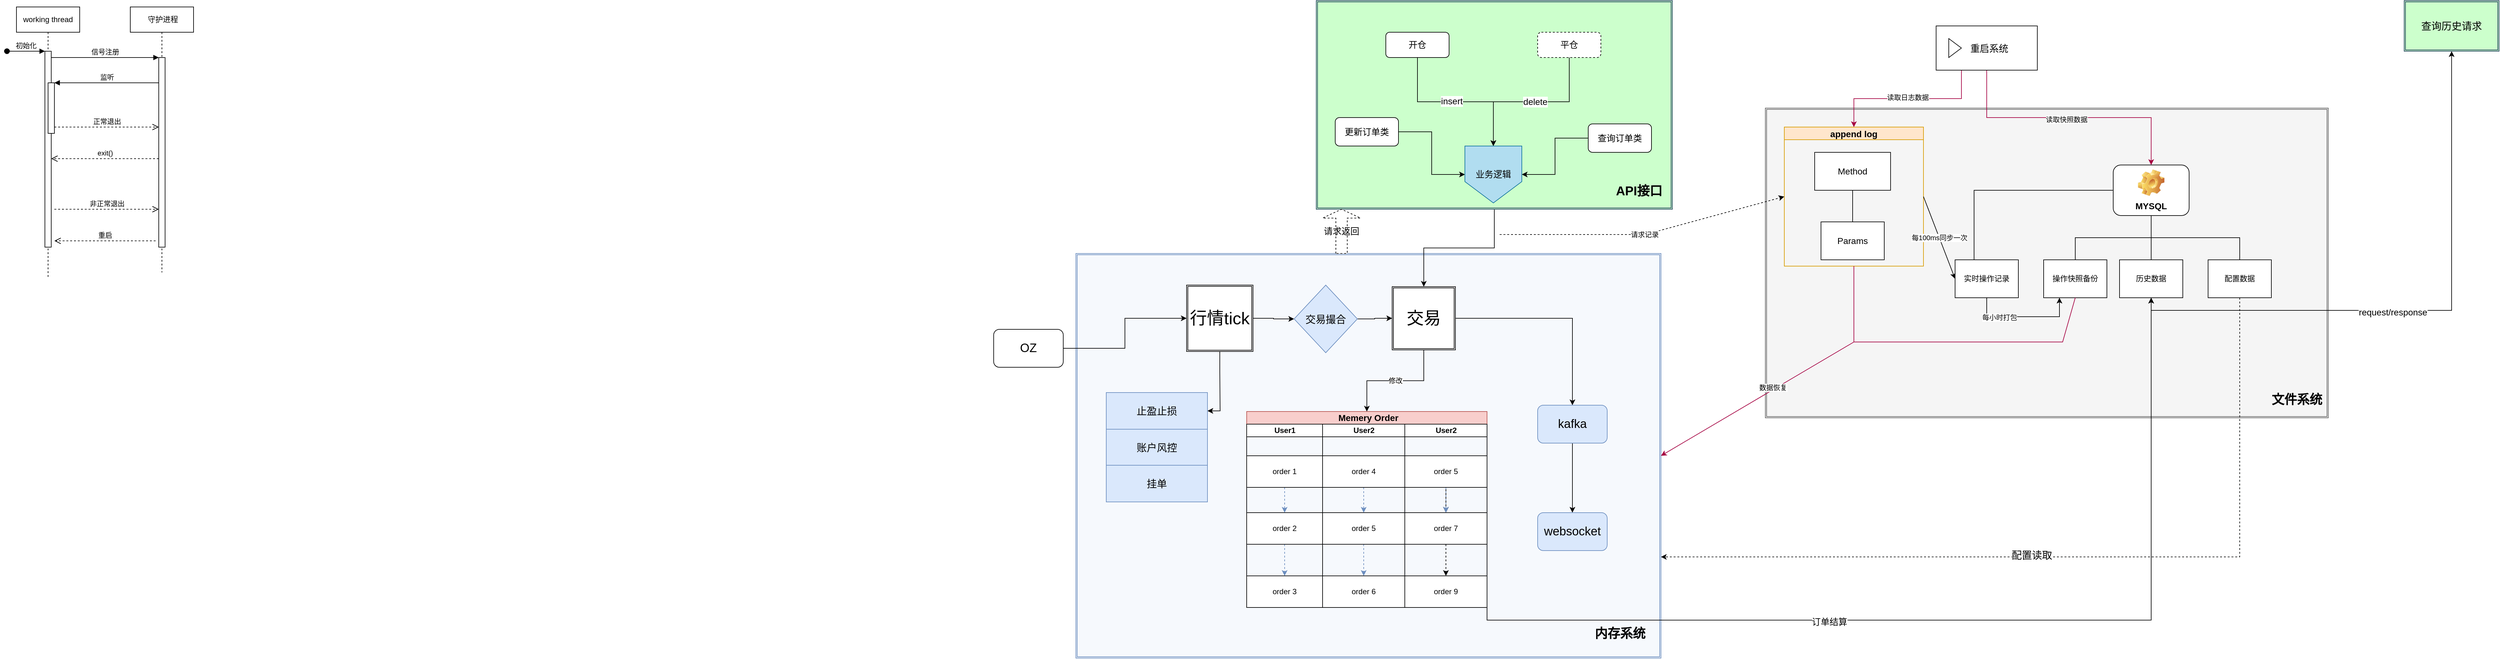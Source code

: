 <mxfile version="21.5.2" type="github">
  <diagram name="Page-1" id="2YBvvXClWsGukQMizWep">
    <mxGraphModel dx="3980" dy="1469" grid="1" gridSize="10" guides="1" tooltips="1" connect="1" arrows="1" fold="1" page="1" pageScale="1" pageWidth="850" pageHeight="1100" math="0" shadow="0">
      <root>
        <mxCell id="0" />
        <mxCell id="1" parent="0" />
        <mxCell id="4RSHPxg-54Gd9_lzuNZA-141" value="" style="shape=ext;double=1;rounded=0;whiteSpace=wrap;html=1;fillColor=#f6f9fd;strokeColor=#6c8ebf;" vertex="1" parent="1">
          <mxGeometry x="30" y="420" width="925" height="640" as="geometry" />
        </mxCell>
        <mxCell id="4RSHPxg-54Gd9_lzuNZA-189" style="edgeStyle=orthogonalEdgeStyle;rounded=0;orthogonalLoop=1;jettySize=auto;html=1;exitX=0.5;exitY=1;exitDx=0;exitDy=0;entryX=0.5;entryY=0;entryDx=0;entryDy=0;" edge="1" parent="1" source="4RSHPxg-54Gd9_lzuNZA-182" target="4RSHPxg-54Gd9_lzuNZA-187">
          <mxGeometry relative="1" as="geometry" />
        </mxCell>
        <mxCell id="4RSHPxg-54Gd9_lzuNZA-182" value="" style="shape=ext;double=1;rounded=0;whiteSpace=wrap;html=1;fillColor=#CCFFCC;strokeColor=#23445d;" vertex="1" parent="1">
          <mxGeometry x="410" y="20" width="563" height="330" as="geometry" />
        </mxCell>
        <mxCell id="4RSHPxg-54Gd9_lzuNZA-138" value="" style="shape=ext;double=1;rounded=0;whiteSpace=wrap;html=1;fillColor=#f5f5f5;fontColor=#333333;strokeColor=#666666;" vertex="1" parent="1">
          <mxGeometry x="1120" y="190" width="890" height="490" as="geometry" />
        </mxCell>
        <mxCell id="4RSHPxg-54Gd9_lzuNZA-34" value="&lt;font style=&quot;font-size: 14px;&quot;&gt;&amp;nbsp;Memery Order&lt;/font&gt;" style="swimlane;childLayout=stackLayout;resizeParent=1;resizeParentMax=0;startSize=20;html=1;fillColor=#f8cecc;strokeColor=#b85450;" vertex="1" parent="1">
          <mxGeometry x="300.0" y="670" width="380" height="310" as="geometry" />
        </mxCell>
        <mxCell id="4RSHPxg-54Gd9_lzuNZA-35" value="User1" style="swimlane;startSize=20;html=1;" vertex="1" parent="4RSHPxg-54Gd9_lzuNZA-34">
          <mxGeometry y="20" width="120" height="290" as="geometry" />
        </mxCell>
        <mxCell id="4RSHPxg-54Gd9_lzuNZA-59" value="" style="edgeStyle=orthogonalEdgeStyle;rounded=0;orthogonalLoop=1;jettySize=auto;html=1;dashed=1;fillColor=#dae8fc;strokeColor=#6c8ebf;" edge="1" parent="4RSHPxg-54Gd9_lzuNZA-35" source="4RSHPxg-54Gd9_lzuNZA-14" target="4RSHPxg-54Gd9_lzuNZA-38">
          <mxGeometry relative="1" as="geometry" />
        </mxCell>
        <mxCell id="4RSHPxg-54Gd9_lzuNZA-14" value="order 1" style="rounded=0;whiteSpace=wrap;html=1;" vertex="1" parent="4RSHPxg-54Gd9_lzuNZA-35">
          <mxGeometry y="50" width="120" height="50" as="geometry" />
        </mxCell>
        <mxCell id="4RSHPxg-54Gd9_lzuNZA-61" value="" style="edgeStyle=orthogonalEdgeStyle;rounded=0;orthogonalLoop=1;jettySize=auto;html=1;fillColor=#dae8fc;strokeColor=#6c8ebf;dashed=1;" edge="1" parent="4RSHPxg-54Gd9_lzuNZA-35" source="4RSHPxg-54Gd9_lzuNZA-38" target="4RSHPxg-54Gd9_lzuNZA-42">
          <mxGeometry relative="1" as="geometry" />
        </mxCell>
        <mxCell id="4RSHPxg-54Gd9_lzuNZA-38" value="order 2" style="rounded=0;whiteSpace=wrap;html=1;" vertex="1" parent="4RSHPxg-54Gd9_lzuNZA-35">
          <mxGeometry y="140" width="120" height="50" as="geometry" />
        </mxCell>
        <mxCell id="4RSHPxg-54Gd9_lzuNZA-42" value="order 3" style="rounded=0;whiteSpace=wrap;html=1;" vertex="1" parent="4RSHPxg-54Gd9_lzuNZA-35">
          <mxGeometry y="240" width="120" height="50" as="geometry" />
        </mxCell>
        <mxCell id="4RSHPxg-54Gd9_lzuNZA-36" value="User2" style="swimlane;startSize=20;html=1;" vertex="1" parent="4RSHPxg-54Gd9_lzuNZA-34">
          <mxGeometry x="120" y="20" width="130" height="290" as="geometry" />
        </mxCell>
        <mxCell id="4RSHPxg-54Gd9_lzuNZA-63" value="" style="edgeStyle=orthogonalEdgeStyle;rounded=0;orthogonalLoop=1;jettySize=auto;html=1;fillColor=#dae8fc;strokeColor=#6c8ebf;dashed=1;" edge="1" parent="4RSHPxg-54Gd9_lzuNZA-36" source="4RSHPxg-54Gd9_lzuNZA-43" target="4RSHPxg-54Gd9_lzuNZA-45">
          <mxGeometry relative="1" as="geometry" />
        </mxCell>
        <mxCell id="4RSHPxg-54Gd9_lzuNZA-43" value="order 4" style="rounded=0;whiteSpace=wrap;html=1;" vertex="1" parent="4RSHPxg-54Gd9_lzuNZA-36">
          <mxGeometry y="50" width="130" height="50" as="geometry" />
        </mxCell>
        <mxCell id="4RSHPxg-54Gd9_lzuNZA-64" value="" style="edgeStyle=orthogonalEdgeStyle;rounded=0;orthogonalLoop=1;jettySize=auto;html=1;fillColor=#dae8fc;strokeColor=#6c8ebf;dashed=1;" edge="1" parent="4RSHPxg-54Gd9_lzuNZA-36" source="4RSHPxg-54Gd9_lzuNZA-45" target="4RSHPxg-54Gd9_lzuNZA-55">
          <mxGeometry relative="1" as="geometry" />
        </mxCell>
        <mxCell id="4RSHPxg-54Gd9_lzuNZA-45" value="order 5" style="rounded=0;whiteSpace=wrap;html=1;" vertex="1" parent="4RSHPxg-54Gd9_lzuNZA-36">
          <mxGeometry y="140" width="130" height="50" as="geometry" />
        </mxCell>
        <mxCell id="4RSHPxg-54Gd9_lzuNZA-55" value="order 6" style="rounded=0;whiteSpace=wrap;html=1;" vertex="1" parent="4RSHPxg-54Gd9_lzuNZA-36">
          <mxGeometry y="240" width="130" height="50" as="geometry" />
        </mxCell>
        <mxCell id="4RSHPxg-54Gd9_lzuNZA-37" value="User2" style="swimlane;startSize=20;html=1;" vertex="1" parent="4RSHPxg-54Gd9_lzuNZA-34">
          <mxGeometry x="250" y="20" width="130" height="290" as="geometry" />
        </mxCell>
        <mxCell id="4RSHPxg-54Gd9_lzuNZA-66" value="" style="edgeStyle=orthogonalEdgeStyle;rounded=0;orthogonalLoop=1;jettySize=auto;html=1;" edge="1" parent="4RSHPxg-54Gd9_lzuNZA-37" source="4RSHPxg-54Gd9_lzuNZA-56" target="4RSHPxg-54Gd9_lzuNZA-57">
          <mxGeometry relative="1" as="geometry" />
        </mxCell>
        <mxCell id="4RSHPxg-54Gd9_lzuNZA-68" value="" style="edgeStyle=orthogonalEdgeStyle;rounded=0;orthogonalLoop=1;jettySize=auto;html=1;fillColor=#dae8fc;strokeColor=#6c8ebf;dashed=1;" edge="1" parent="4RSHPxg-54Gd9_lzuNZA-37" source="4RSHPxg-54Gd9_lzuNZA-56" target="4RSHPxg-54Gd9_lzuNZA-57">
          <mxGeometry relative="1" as="geometry" />
        </mxCell>
        <mxCell id="4RSHPxg-54Gd9_lzuNZA-56" value="order 5" style="rounded=0;whiteSpace=wrap;html=1;" vertex="1" parent="4RSHPxg-54Gd9_lzuNZA-37">
          <mxGeometry y="50" width="130" height="50" as="geometry" />
        </mxCell>
        <mxCell id="4RSHPxg-54Gd9_lzuNZA-67" value="" style="edgeStyle=orthogonalEdgeStyle;rounded=0;orthogonalLoop=1;jettySize=auto;html=1;dashed=1;" edge="1" parent="4RSHPxg-54Gd9_lzuNZA-37" source="4RSHPxg-54Gd9_lzuNZA-57" target="4RSHPxg-54Gd9_lzuNZA-58">
          <mxGeometry relative="1" as="geometry" />
        </mxCell>
        <mxCell id="4RSHPxg-54Gd9_lzuNZA-57" value="order 7" style="rounded=0;whiteSpace=wrap;html=1;" vertex="1" parent="4RSHPxg-54Gd9_lzuNZA-37">
          <mxGeometry y="140" width="130" height="50" as="geometry" />
        </mxCell>
        <mxCell id="4RSHPxg-54Gd9_lzuNZA-58" value="order 9" style="rounded=0;whiteSpace=wrap;html=1;" vertex="1" parent="4RSHPxg-54Gd9_lzuNZA-37">
          <mxGeometry y="240" width="130" height="50" as="geometry" />
        </mxCell>
        <mxCell id="4RSHPxg-54Gd9_lzuNZA-164" style="edgeStyle=orthogonalEdgeStyle;rounded=0;orthogonalLoop=1;jettySize=auto;html=1;exitX=0.5;exitY=1;exitDx=0;exitDy=0;" edge="1" parent="1" source="4RSHPxg-54Gd9_lzuNZA-74" target="4RSHPxg-54Gd9_lzuNZA-157">
          <mxGeometry relative="1" as="geometry" />
        </mxCell>
        <mxCell id="4RSHPxg-54Gd9_lzuNZA-168" value="&lt;font style=&quot;font-size: 14px;&quot;&gt;insert&lt;/font&gt;" style="edgeLabel;html=1;align=center;verticalAlign=middle;resizable=0;points=[];" vertex="1" connectable="0" parent="4RSHPxg-54Gd9_lzuNZA-164">
          <mxGeometry x="-0.044" y="1" relative="1" as="geometry">
            <mxPoint x="-1" as="offset" />
          </mxGeometry>
        </mxCell>
        <mxCell id="4RSHPxg-54Gd9_lzuNZA-74" value="&lt;font style=&quot;font-size: 14px;&quot;&gt;开仓&lt;/font&gt;" style="rounded=1;whiteSpace=wrap;html=1;" vertex="1" parent="1">
          <mxGeometry x="520" y="70" width="100" height="40" as="geometry" />
        </mxCell>
        <mxCell id="4RSHPxg-54Gd9_lzuNZA-165" style="edgeStyle=orthogonalEdgeStyle;rounded=0;orthogonalLoop=1;jettySize=auto;html=1;exitX=0.5;exitY=1;exitDx=0;exitDy=0;entryX=0.5;entryY=0;entryDx=0;entryDy=0;" edge="1" parent="1" source="4RSHPxg-54Gd9_lzuNZA-75" target="4RSHPxg-54Gd9_lzuNZA-157">
          <mxGeometry relative="1" as="geometry">
            <mxPoint x="690" y="240" as="targetPoint" />
          </mxGeometry>
        </mxCell>
        <mxCell id="4RSHPxg-54Gd9_lzuNZA-169" value="&lt;font style=&quot;font-size: 14px;&quot;&gt;delete&lt;/font&gt;" style="edgeLabel;html=1;align=center;verticalAlign=middle;resizable=0;points=[];" vertex="1" connectable="0" parent="4RSHPxg-54Gd9_lzuNZA-165">
          <mxGeometry x="-0.054" relative="1" as="geometry">
            <mxPoint x="-1" as="offset" />
          </mxGeometry>
        </mxCell>
        <mxCell id="4RSHPxg-54Gd9_lzuNZA-75" value="&lt;font style=&quot;font-size: 14px;&quot;&gt;平仓&lt;/font&gt;" style="rounded=1;whiteSpace=wrap;html=1;dashed=1;" vertex="1" parent="1">
          <mxGeometry x="760" y="70" width="100" height="40" as="geometry" />
        </mxCell>
        <mxCell id="4RSHPxg-54Gd9_lzuNZA-146" style="edgeStyle=elbowEdgeStyle;rounded=0;orthogonalLoop=1;jettySize=auto;html=1;startArrow=none;endArrow=none;exitX=0.5;exitY=1;exitDx=0;exitDy=0;" edge="1" parent="1" source="4RSHPxg-54Gd9_lzuNZA-97" target="4RSHPxg-54Gd9_lzuNZA-138">
          <mxGeometry relative="1" as="geometry" />
        </mxCell>
        <mxCell id="4RSHPxg-54Gd9_lzuNZA-97" value="append log" style="swimlane;startSize=20;horizontal=1;containerType=tree;newEdgeStyle={&quot;edgeStyle&quot;:&quot;elbowEdgeStyle&quot;,&quot;startArrow&quot;:&quot;none&quot;,&quot;endArrow&quot;:&quot;none&quot;};fillColor=#ffe6cc;strokeColor=#d79b00;swimlaneFillColor=none;shadow=0;fontSize=14;" vertex="1" parent="1">
          <mxGeometry x="1150" y="220" width="220" height="220" as="geometry">
            <mxRectangle x="1000" y="200" width="120" height="30" as="alternateBounds" />
          </mxGeometry>
        </mxCell>
        <mxCell id="4RSHPxg-54Gd9_lzuNZA-98" value="" style="edgeStyle=elbowEdgeStyle;elbow=vertical;sourcePerimeterSpacing=0;targetPerimeterSpacing=0;startArrow=none;endArrow=none;rounded=0;curved=0;" edge="1" parent="4RSHPxg-54Gd9_lzuNZA-97" source="4RSHPxg-54Gd9_lzuNZA-100" target="4RSHPxg-54Gd9_lzuNZA-101">
          <mxGeometry relative="1" as="geometry" />
        </mxCell>
        <UserObject label="&lt;font style=&quot;font-size: 14px;&quot;&gt;Method&lt;/font&gt;" treeRoot="1" id="4RSHPxg-54Gd9_lzuNZA-100">
          <mxCell style="whiteSpace=wrap;html=1;align=center;treeFolding=1;treeMoving=1;newEdgeStyle={&quot;edgeStyle&quot;:&quot;elbowEdgeStyle&quot;,&quot;startArrow&quot;:&quot;none&quot;,&quot;endArrow&quot;:&quot;none&quot;};" vertex="1" parent="4RSHPxg-54Gd9_lzuNZA-97">
            <mxGeometry x="48" y="40" width="120" height="60" as="geometry" />
          </mxCell>
        </UserObject>
        <mxCell id="4RSHPxg-54Gd9_lzuNZA-101" value="&lt;font style=&quot;font-size: 14px;&quot;&gt;Params&lt;/font&gt;" style="whiteSpace=wrap;html=1;align=center;verticalAlign=middle;treeFolding=1;treeMoving=1;newEdgeStyle={&quot;edgeStyle&quot;:&quot;elbowEdgeStyle&quot;,&quot;startArrow&quot;:&quot;none&quot;,&quot;endArrow&quot;:&quot;none&quot;};" vertex="1" parent="4RSHPxg-54Gd9_lzuNZA-97">
          <mxGeometry x="58" y="150" width="100" height="60" as="geometry" />
        </mxCell>
        <mxCell id="4RSHPxg-54Gd9_lzuNZA-103" value="" style="endArrow=classic;html=1;rounded=0;entryX=0;entryY=0.5;entryDx=0;entryDy=0;dashed=1;" edge="1" parent="1" target="4RSHPxg-54Gd9_lzuNZA-97">
          <mxGeometry relative="1" as="geometry">
            <mxPoint x="700" y="390" as="sourcePoint" />
            <mxPoint x="660" y="580" as="targetPoint" />
            <Array as="points">
              <mxPoint x="930" y="390" />
            </Array>
          </mxGeometry>
        </mxCell>
        <mxCell id="4RSHPxg-54Gd9_lzuNZA-104" value="请求记录" style="edgeLabel;resizable=0;html=1;align=center;verticalAlign=middle;" connectable="0" vertex="1" parent="4RSHPxg-54Gd9_lzuNZA-103">
          <mxGeometry relative="1" as="geometry" />
        </mxCell>
        <mxCell id="4RSHPxg-54Gd9_lzuNZA-139" style="edgeStyle=orthogonalEdgeStyle;rounded=0;orthogonalLoop=1;jettySize=auto;html=1;exitX=0.5;exitY=1;exitDx=0;exitDy=0;entryX=0.5;entryY=0;entryDx=0;entryDy=0;fillColor=#d80073;strokeColor=#A50040;" edge="1" parent="1" source="4RSHPxg-54Gd9_lzuNZA-114" target="4RSHPxg-54Gd9_lzuNZA-131">
          <mxGeometry relative="1" as="geometry" />
        </mxCell>
        <mxCell id="4RSHPxg-54Gd9_lzuNZA-140" value="读取快照数据" style="edgeLabel;html=1;align=center;verticalAlign=middle;resizable=0;points=[];" vertex="1" connectable="0" parent="4RSHPxg-54Gd9_lzuNZA-139">
          <mxGeometry x="-0.017" y="-3" relative="1" as="geometry">
            <mxPoint x="-1" as="offset" />
          </mxGeometry>
        </mxCell>
        <mxCell id="4RSHPxg-54Gd9_lzuNZA-144" style="edgeStyle=orthogonalEdgeStyle;rounded=0;orthogonalLoop=1;jettySize=auto;html=1;exitX=0.25;exitY=1;exitDx=0;exitDy=0;entryX=0.5;entryY=0;entryDx=0;entryDy=0;fillColor=#d80073;strokeColor=#A50040;" edge="1" parent="1" source="4RSHPxg-54Gd9_lzuNZA-114" target="4RSHPxg-54Gd9_lzuNZA-97">
          <mxGeometry relative="1" as="geometry" />
        </mxCell>
        <mxCell id="4RSHPxg-54Gd9_lzuNZA-145" value="读取日志数据" style="edgeLabel;html=1;align=center;verticalAlign=middle;resizable=0;points=[];" vertex="1" connectable="0" parent="4RSHPxg-54Gd9_lzuNZA-144">
          <mxGeometry x="-0.006" y="-2" relative="1" as="geometry">
            <mxPoint x="-1" as="offset" />
          </mxGeometry>
        </mxCell>
        <mxCell id="4RSHPxg-54Gd9_lzuNZA-114" value="&lt;font style=&quot;font-size: 15px;&quot;&gt;&amp;nbsp; 重启系统&lt;/font&gt;" style="html=1;whiteSpace=wrap;container=1;recursiveResize=0;collapsible=0;" vertex="1" parent="1">
          <mxGeometry x="1390" y="60" width="160" height="70" as="geometry" />
        </mxCell>
        <mxCell id="4RSHPxg-54Gd9_lzuNZA-115" value="" style="triangle;html=1;whiteSpace=wrap;" vertex="1" parent="4RSHPxg-54Gd9_lzuNZA-114">
          <mxGeometry x="20" y="20" width="20" height="30" as="geometry" />
        </mxCell>
        <mxCell id="4RSHPxg-54Gd9_lzuNZA-119" value="working thread" style="shape=umlLifeline;perimeter=lifelinePerimeter;whiteSpace=wrap;html=1;container=0;dropTarget=0;collapsible=0;recursiveResize=0;outlineConnect=0;portConstraint=eastwest;newEdgeStyle={&quot;edgeStyle&quot;:&quot;elbowEdgeStyle&quot;,&quot;elbow&quot;:&quot;vertical&quot;,&quot;curved&quot;:0,&quot;rounded&quot;:0};" vertex="1" parent="1">
          <mxGeometry x="-1645" y="30" width="100" height="430" as="geometry" />
        </mxCell>
        <mxCell id="4RSHPxg-54Gd9_lzuNZA-120" value="" style="html=1;points=[];perimeter=orthogonalPerimeter;outlineConnect=0;targetShapes=umlLifeline;portConstraint=eastwest;newEdgeStyle={&quot;edgeStyle&quot;:&quot;elbowEdgeStyle&quot;,&quot;elbow&quot;:&quot;vertical&quot;,&quot;curved&quot;:0,&quot;rounded&quot;:0};" vertex="1" parent="4RSHPxg-54Gd9_lzuNZA-119">
          <mxGeometry x="45" y="70" width="10" height="310" as="geometry" />
        </mxCell>
        <mxCell id="4RSHPxg-54Gd9_lzuNZA-121" value="初始化" style="html=1;verticalAlign=bottom;startArrow=oval;endArrow=block;startSize=8;edgeStyle=elbowEdgeStyle;elbow=vertical;curved=0;rounded=0;" edge="1" parent="4RSHPxg-54Gd9_lzuNZA-119" target="4RSHPxg-54Gd9_lzuNZA-120">
          <mxGeometry relative="1" as="geometry">
            <mxPoint x="-15" y="70" as="sourcePoint" />
          </mxGeometry>
        </mxCell>
        <mxCell id="4RSHPxg-54Gd9_lzuNZA-122" value="" style="html=1;points=[];perimeter=orthogonalPerimeter;outlineConnect=0;targetShapes=umlLifeline;portConstraint=eastwest;newEdgeStyle={&quot;edgeStyle&quot;:&quot;elbowEdgeStyle&quot;,&quot;elbow&quot;:&quot;vertical&quot;,&quot;curved&quot;:0,&quot;rounded&quot;:0};" vertex="1" parent="4RSHPxg-54Gd9_lzuNZA-119">
          <mxGeometry x="50" y="120" width="10" height="80" as="geometry" />
        </mxCell>
        <mxCell id="4RSHPxg-54Gd9_lzuNZA-123" value="&amp;nbsp;守护进程" style="shape=umlLifeline;perimeter=lifelinePerimeter;whiteSpace=wrap;html=1;container=0;dropTarget=0;collapsible=0;recursiveResize=0;outlineConnect=0;portConstraint=eastwest;newEdgeStyle={&quot;edgeStyle&quot;:&quot;elbowEdgeStyle&quot;,&quot;elbow&quot;:&quot;vertical&quot;,&quot;curved&quot;:0,&quot;rounded&quot;:0};" vertex="1" parent="1">
          <mxGeometry x="-1465" y="30" width="100" height="420" as="geometry" />
        </mxCell>
        <mxCell id="4RSHPxg-54Gd9_lzuNZA-124" value="" style="html=1;points=[];perimeter=orthogonalPerimeter;outlineConnect=0;targetShapes=umlLifeline;portConstraint=eastwest;newEdgeStyle={&quot;edgeStyle&quot;:&quot;elbowEdgeStyle&quot;,&quot;elbow&quot;:&quot;vertical&quot;,&quot;curved&quot;:0,&quot;rounded&quot;:0};" vertex="1" parent="4RSHPxg-54Gd9_lzuNZA-123">
          <mxGeometry x="45" y="80" width="10" height="300" as="geometry" />
        </mxCell>
        <mxCell id="4RSHPxg-54Gd9_lzuNZA-125" value="信号注册" style="html=1;verticalAlign=bottom;endArrow=block;edgeStyle=elbowEdgeStyle;elbow=vertical;curved=0;rounded=0;" edge="1" parent="1" source="4RSHPxg-54Gd9_lzuNZA-120" target="4RSHPxg-54Gd9_lzuNZA-124">
          <mxGeometry relative="1" as="geometry">
            <mxPoint x="-1490" y="120" as="sourcePoint" />
            <Array as="points">
              <mxPoint x="-1505" y="110" />
            </Array>
          </mxGeometry>
        </mxCell>
        <mxCell id="4RSHPxg-54Gd9_lzuNZA-126" value="&lt;meta charset=&quot;utf-8&quot;&gt;&lt;span style=&quot;color: rgb(0, 0, 0); font-family: Helvetica; font-size: 11px; font-style: normal; font-variant-ligatures: normal; font-variant-caps: normal; font-weight: 400; letter-spacing: normal; orphans: 2; text-align: center; text-indent: 0px; text-transform: none; widows: 2; word-spacing: 0px; -webkit-text-stroke-width: 0px; background-color: rgb(255, 255, 255); text-decoration-thickness: initial; text-decoration-style: initial; text-decoration-color: initial; float: none; display: inline !important;&quot;&gt;exit()&lt;/span&gt;" style="html=1;verticalAlign=bottom;endArrow=open;dashed=1;endSize=8;edgeStyle=elbowEdgeStyle;elbow=vertical;curved=0;rounded=0;" edge="1" parent="1" source="4RSHPxg-54Gd9_lzuNZA-124" target="4RSHPxg-54Gd9_lzuNZA-120">
          <mxGeometry relative="1" as="geometry">
            <mxPoint x="-1490" y="195" as="targetPoint" />
            <Array as="points">
              <mxPoint x="-1495" y="270" />
            </Array>
            <mxPoint as="offset" />
          </mxGeometry>
        </mxCell>
        <mxCell id="4RSHPxg-54Gd9_lzuNZA-127" value="监听" style="html=1;verticalAlign=bottom;endArrow=block;edgeStyle=elbowEdgeStyle;elbow=horizontal;curved=0;rounded=0;" edge="1" parent="1" source="4RSHPxg-54Gd9_lzuNZA-124" target="4RSHPxg-54Gd9_lzuNZA-122">
          <mxGeometry relative="1" as="geometry">
            <mxPoint x="-1510" y="150" as="sourcePoint" />
            <Array as="points">
              <mxPoint x="-1495" y="150" />
            </Array>
          </mxGeometry>
        </mxCell>
        <mxCell id="4RSHPxg-54Gd9_lzuNZA-128" value="正常退出" style="html=1;verticalAlign=bottom;endArrow=open;dashed=1;endSize=8;edgeStyle=elbowEdgeStyle;elbow=vertical;curved=0;rounded=0;" edge="1" parent="1" source="4RSHPxg-54Gd9_lzuNZA-122" target="4RSHPxg-54Gd9_lzuNZA-124">
          <mxGeometry relative="1" as="geometry">
            <mxPoint x="-1510" y="225" as="targetPoint" />
            <Array as="points">
              <mxPoint x="-1505" y="220" />
            </Array>
          </mxGeometry>
        </mxCell>
        <mxCell id="4RSHPxg-54Gd9_lzuNZA-129" value="非正常退出" style="html=1;verticalAlign=bottom;endArrow=open;dashed=1;endSize=8;edgeStyle=elbowEdgeStyle;elbow=vertical;curved=0;rounded=0;" edge="1" parent="1">
          <mxGeometry relative="1" as="geometry">
            <mxPoint x="-1420" y="350" as="targetPoint" />
            <Array as="points">
              <mxPoint x="-1505" y="350" />
            </Array>
            <mxPoint x="-1585" y="350" as="sourcePoint" />
          </mxGeometry>
        </mxCell>
        <mxCell id="4RSHPxg-54Gd9_lzuNZA-130" value="&lt;span style=&quot;color: rgb(0, 0, 0); font-family: Helvetica; font-size: 11px; font-style: normal; font-variant-ligatures: normal; font-variant-caps: normal; font-weight: 400; letter-spacing: normal; orphans: 2; text-align: center; text-indent: 0px; text-transform: none; widows: 2; word-spacing: 0px; -webkit-text-stroke-width: 0px; background-color: rgb(255, 255, 255); text-decoration-thickness: initial; text-decoration-style: initial; text-decoration-color: initial; float: none; display: inline !important;&quot;&gt;重启&lt;br&gt;&lt;/span&gt;" style="html=1;verticalAlign=bottom;endArrow=open;dashed=1;endSize=8;edgeStyle=elbowEdgeStyle;elbow=vertical;curved=0;rounded=0;" edge="1" parent="1">
          <mxGeometry relative="1" as="geometry">
            <mxPoint x="-1585" y="400" as="targetPoint" />
            <Array as="points">
              <mxPoint x="-1490" y="400" />
            </Array>
            <mxPoint x="-1425" y="400" as="sourcePoint" />
            <mxPoint as="offset" />
          </mxGeometry>
        </mxCell>
        <mxCell id="4RSHPxg-54Gd9_lzuNZA-131" value="&lt;font style=&quot;font-size: 14px;&quot;&gt;MYSQL&lt;/font&gt;" style="label;whiteSpace=wrap;html=1;align=center;verticalAlign=bottom;spacingLeft=0;spacingBottom=4;imageAlign=center;imageVerticalAlign=top;image=img/clipart/Gear_128x128.png" vertex="1" parent="1">
          <mxGeometry x="1670" y="280" width="120" height="80" as="geometry" />
        </mxCell>
        <mxCell id="4RSHPxg-54Gd9_lzuNZA-133" value="操作快照备份" style="whiteSpace=wrap;html=1;align=center;verticalAlign=middle;treeFolding=1;treeMoving=1;newEdgeStyle={&quot;edgeStyle&quot;:&quot;elbowEdgeStyle&quot;,&quot;startArrow&quot;:&quot;none&quot;,&quot;endArrow&quot;:&quot;none&quot;};" vertex="1" parent="1">
          <mxGeometry x="1560" y="430" width="100" height="60" as="geometry" />
        </mxCell>
        <mxCell id="4RSHPxg-54Gd9_lzuNZA-134" value="" style="edgeStyle=elbowEdgeStyle;elbow=vertical;sourcePerimeterSpacing=0;targetPerimeterSpacing=0;startArrow=none;endArrow=none;rounded=0;curved=0;exitX=0.5;exitY=1;exitDx=0;exitDy=0;" edge="1" target="4RSHPxg-54Gd9_lzuNZA-133" parent="1" source="4RSHPxg-54Gd9_lzuNZA-131">
          <mxGeometry relative="1" as="geometry">
            <mxPoint x="1660" y="370" as="sourcePoint" />
          </mxGeometry>
        </mxCell>
        <mxCell id="4RSHPxg-54Gd9_lzuNZA-136" value="" style="endArrow=classic;html=1;rounded=0;entryX=0;entryY=0.5;entryDx=0;entryDy=0;exitX=1;exitY=0.5;exitDx=0;exitDy=0;" edge="1" parent="1" source="4RSHPxg-54Gd9_lzuNZA-97" target="4RSHPxg-54Gd9_lzuNZA-240">
          <mxGeometry relative="1" as="geometry">
            <mxPoint x="1380" y="320" as="sourcePoint" />
            <mxPoint x="1590" y="330" as="targetPoint" />
          </mxGeometry>
        </mxCell>
        <mxCell id="4RSHPxg-54Gd9_lzuNZA-137" value="每100ms同步一次" style="edgeLabel;resizable=0;html=1;align=center;verticalAlign=middle;" connectable="0" vertex="1" parent="4RSHPxg-54Gd9_lzuNZA-136">
          <mxGeometry relative="1" as="geometry" />
        </mxCell>
        <mxCell id="4RSHPxg-54Gd9_lzuNZA-142" value="&lt;font style=&quot;font-size: 20px;&quot;&gt;内存系统&lt;/font&gt;" style="text;strokeColor=none;fillColor=none;html=1;fontSize=24;fontStyle=1;verticalAlign=middle;align=center;" vertex="1" parent="1">
          <mxGeometry x="840" y="1000" width="100" height="40" as="geometry" />
        </mxCell>
        <mxCell id="4RSHPxg-54Gd9_lzuNZA-143" value="&lt;font style=&quot;font-size: 20px;&quot;&gt;文件系统&lt;br&gt;&lt;/font&gt;" style="text;strokeColor=none;fillColor=none;html=1;fontSize=24;fontStyle=1;verticalAlign=middle;align=center;" vertex="1" parent="1">
          <mxGeometry x="1910" y="630" width="100" height="40" as="geometry" />
        </mxCell>
        <mxCell id="4RSHPxg-54Gd9_lzuNZA-149" value="" style="endArrow=classic;html=1;rounded=0;exitX=0.5;exitY=1;exitDx=0;exitDy=0;entryX=1;entryY=0.5;entryDx=0;entryDy=0;fillColor=#d80073;strokeColor=#A50040;" edge="1" parent="1" source="4RSHPxg-54Gd9_lzuNZA-97" target="4RSHPxg-54Gd9_lzuNZA-141">
          <mxGeometry width="50" height="50" relative="1" as="geometry">
            <mxPoint x="1270" y="570" as="sourcePoint" />
            <mxPoint x="1320" y="520" as="targetPoint" />
            <Array as="points">
              <mxPoint x="1260" y="560" />
            </Array>
          </mxGeometry>
        </mxCell>
        <mxCell id="4RSHPxg-54Gd9_lzuNZA-152" value="数据恢复" style="edgeLabel;html=1;align=center;verticalAlign=middle;resizable=0;points=[];" vertex="1" connectable="0" parent="4RSHPxg-54Gd9_lzuNZA-149">
          <mxGeometry x="0.126" y="-3" relative="1" as="geometry">
            <mxPoint as="offset" />
          </mxGeometry>
        </mxCell>
        <mxCell id="4RSHPxg-54Gd9_lzuNZA-151" value="" style="endArrow=none;html=1;rounded=0;entryX=0.5;entryY=1;entryDx=0;entryDy=0;fillColor=#d80073;strokeColor=#A50040;" edge="1" parent="1" target="4RSHPxg-54Gd9_lzuNZA-133">
          <mxGeometry width="50" height="50" relative="1" as="geometry">
            <mxPoint x="1260" y="560" as="sourcePoint" />
            <mxPoint x="1580" y="520" as="targetPoint" />
            <Array as="points">
              <mxPoint x="1590" y="560" />
            </Array>
          </mxGeometry>
        </mxCell>
        <mxCell id="4RSHPxg-54Gd9_lzuNZA-157" value="&lt;font style=&quot;font-size: 14px;&quot;&gt;业务逻辑&lt;/font&gt;" style="shape=offPageConnector;whiteSpace=wrap;html=1;fillColor=#b1ddf0;strokeColor=#10739e;" vertex="1" parent="1">
          <mxGeometry x="645" y="250" width="90" height="90" as="geometry" />
        </mxCell>
        <mxCell id="4RSHPxg-54Gd9_lzuNZA-170" style="edgeStyle=orthogonalEdgeStyle;rounded=0;orthogonalLoop=1;jettySize=auto;html=1;exitX=1;exitY=0.5;exitDx=0;exitDy=0;entryX=0;entryY=0.5;entryDx=0;entryDy=0;" edge="1" parent="1" source="4RSHPxg-54Gd9_lzuNZA-159" target="4RSHPxg-54Gd9_lzuNZA-157">
          <mxGeometry relative="1" as="geometry" />
        </mxCell>
        <mxCell id="4RSHPxg-54Gd9_lzuNZA-159" value="&lt;span style=&quot;font-size: 14px;&quot;&gt;更新订单类&lt;/span&gt;" style="rounded=1;whiteSpace=wrap;html=1;" vertex="1" parent="1">
          <mxGeometry x="440" y="205" width="100" height="45" as="geometry" />
        </mxCell>
        <mxCell id="4RSHPxg-54Gd9_lzuNZA-173" style="edgeStyle=orthogonalEdgeStyle;rounded=0;orthogonalLoop=1;jettySize=auto;html=1;entryX=1;entryY=0.5;entryDx=0;entryDy=0;" edge="1" parent="1" source="4RSHPxg-54Gd9_lzuNZA-171" target="4RSHPxg-54Gd9_lzuNZA-157">
          <mxGeometry relative="1" as="geometry" />
        </mxCell>
        <mxCell id="4RSHPxg-54Gd9_lzuNZA-171" value="&lt;span style=&quot;font-size: 14px;&quot;&gt;查询订单类&lt;/span&gt;" style="rounded=1;whiteSpace=wrap;html=1;" vertex="1" parent="1">
          <mxGeometry x="840" y="215" width="100" height="45" as="geometry" />
        </mxCell>
        <mxCell id="4RSHPxg-54Gd9_lzuNZA-174" value="&lt;font style=&quot;font-size: 14px;&quot;&gt;请求返回&lt;/font&gt;" style="shape=singleArrow;direction=north;whiteSpace=wrap;html=1;dashed=1;" vertex="1" parent="1">
          <mxGeometry x="420" y="350" width="60" height="70" as="geometry" />
        </mxCell>
        <mxCell id="4RSHPxg-54Gd9_lzuNZA-175" value="历史数据" style="whiteSpace=wrap;html=1;align=center;verticalAlign=middle;treeFolding=1;treeMoving=1;newEdgeStyle={&quot;edgeStyle&quot;:&quot;elbowEdgeStyle&quot;,&quot;startArrow&quot;:&quot;none&quot;,&quot;endArrow&quot;:&quot;none&quot;};" vertex="1" parent="1">
          <mxGeometry x="1680" y="430" width="100" height="60" as="geometry" />
        </mxCell>
        <mxCell id="4RSHPxg-54Gd9_lzuNZA-177" value="" style="edgeStyle=elbowEdgeStyle;elbow=vertical;sourcePerimeterSpacing=0;targetPerimeterSpacing=0;startArrow=none;endArrow=none;rounded=0;curved=0;exitX=0.5;exitY=1;exitDx=0;exitDy=0;entryX=0.5;entryY=0;entryDx=0;entryDy=0;" edge="1" parent="1" source="4RSHPxg-54Gd9_lzuNZA-131" target="4RSHPxg-54Gd9_lzuNZA-175">
          <mxGeometry relative="1" as="geometry">
            <mxPoint x="1670" y="380" as="sourcePoint" />
            <mxPoint x="1600" y="440" as="targetPoint" />
          </mxGeometry>
        </mxCell>
        <mxCell id="4RSHPxg-54Gd9_lzuNZA-180" style="edgeStyle=elbowEdgeStyle;rounded=0;orthogonalLoop=1;jettySize=auto;html=1;startArrow=none;endArrow=classic;entryX=1;entryY=0.75;entryDx=0;entryDy=0;dashed=1;endFill=1;fillColor=#b0e3e6;strokeColor=#0c0d0d;" edge="1" parent="1" source="4RSHPxg-54Gd9_lzuNZA-178" target="4RSHPxg-54Gd9_lzuNZA-141">
          <mxGeometry relative="1" as="geometry">
            <Array as="points">
              <mxPoint x="1870" y="610" />
            </Array>
          </mxGeometry>
        </mxCell>
        <mxCell id="4RSHPxg-54Gd9_lzuNZA-181" value="&lt;font style=&quot;font-size: 16px;&quot;&gt;配置读取&lt;/font&gt;" style="edgeLabel;html=1;align=center;verticalAlign=middle;resizable=0;points=[];" vertex="1" connectable="0" parent="4RSHPxg-54Gd9_lzuNZA-180">
          <mxGeometry x="0.115" y="-3" relative="1" as="geometry">
            <mxPoint x="-1" as="offset" />
          </mxGeometry>
        </mxCell>
        <mxCell id="4RSHPxg-54Gd9_lzuNZA-178" value="配置数据" style="whiteSpace=wrap;html=1;align=center;verticalAlign=middle;treeFolding=1;treeMoving=1;newEdgeStyle={&quot;edgeStyle&quot;:&quot;elbowEdgeStyle&quot;,&quot;startArrow&quot;:&quot;none&quot;,&quot;endArrow&quot;:&quot;none&quot;};" vertex="1" parent="1">
          <mxGeometry x="1820" y="430" width="100" height="60" as="geometry" />
        </mxCell>
        <mxCell id="4RSHPxg-54Gd9_lzuNZA-179" value="" style="edgeStyle=elbowEdgeStyle;elbow=vertical;sourcePerimeterSpacing=0;targetPerimeterSpacing=0;startArrow=none;endArrow=none;rounded=0;curved=0;exitX=0.5;exitY=1;exitDx=0;exitDy=0;entryX=0.5;entryY=0;entryDx=0;entryDy=0;" edge="1" parent="1" source="4RSHPxg-54Gd9_lzuNZA-131" target="4RSHPxg-54Gd9_lzuNZA-178">
          <mxGeometry relative="1" as="geometry">
            <mxPoint x="1670" y="380" as="sourcePoint" />
            <mxPoint x="1740" y="440" as="targetPoint" />
          </mxGeometry>
        </mxCell>
        <mxCell id="4RSHPxg-54Gd9_lzuNZA-184" value="&lt;font style=&quot;font-size: 20px;&quot;&gt;API接口&lt;/font&gt;" style="text;strokeColor=none;fillColor=none;html=1;fontSize=24;fontStyle=1;verticalAlign=middle;align=center;" vertex="1" parent="1">
          <mxGeometry x="870" y="300" width="100" height="40" as="geometry" />
        </mxCell>
        <mxCell id="4RSHPxg-54Gd9_lzuNZA-196" style="edgeStyle=orthogonalEdgeStyle;rounded=0;orthogonalLoop=1;jettySize=auto;html=1;exitX=1;exitY=0.5;exitDx=0;exitDy=0;entryX=0;entryY=0.5;entryDx=0;entryDy=0;" edge="1" parent="1" source="4RSHPxg-54Gd9_lzuNZA-186" target="4RSHPxg-54Gd9_lzuNZA-195">
          <mxGeometry relative="1" as="geometry" />
        </mxCell>
        <mxCell id="4RSHPxg-54Gd9_lzuNZA-232" style="edgeStyle=orthogonalEdgeStyle;rounded=0;orthogonalLoop=1;jettySize=auto;html=1;exitX=0.5;exitY=1;exitDx=0;exitDy=0;entryX=1;entryY=0.5;entryDx=0;entryDy=0;" edge="1" parent="1" source="4RSHPxg-54Gd9_lzuNZA-186" target="4RSHPxg-54Gd9_lzuNZA-223">
          <mxGeometry relative="1" as="geometry" />
        </mxCell>
        <mxCell id="4RSHPxg-54Gd9_lzuNZA-186" value="&lt;span style=&quot;font-size: 27px;&quot;&gt;行情tick&lt;/span&gt;" style="shape=ext;double=1;whiteSpace=wrap;html=1;aspect=fixed;" vertex="1" parent="1">
          <mxGeometry x="205" y="470" width="105" height="105" as="geometry" />
        </mxCell>
        <mxCell id="4RSHPxg-54Gd9_lzuNZA-194" value="修改" style="edgeStyle=orthogonalEdgeStyle;rounded=0;orthogonalLoop=1;jettySize=auto;html=1;exitX=0.5;exitY=1;exitDx=0;exitDy=0;entryX=0.5;entryY=0;entryDx=0;entryDy=0;" edge="1" parent="1" source="4RSHPxg-54Gd9_lzuNZA-187" target="4RSHPxg-54Gd9_lzuNZA-34">
          <mxGeometry relative="1" as="geometry" />
        </mxCell>
        <mxCell id="4RSHPxg-54Gd9_lzuNZA-204" style="edgeStyle=orthogonalEdgeStyle;rounded=0;orthogonalLoop=1;jettySize=auto;html=1;exitX=1;exitY=0.5;exitDx=0;exitDy=0;entryX=0.5;entryY=0;entryDx=0;entryDy=0;" edge="1" parent="1" source="4RSHPxg-54Gd9_lzuNZA-187" target="4RSHPxg-54Gd9_lzuNZA-203">
          <mxGeometry relative="1" as="geometry" />
        </mxCell>
        <mxCell id="4RSHPxg-54Gd9_lzuNZA-187" value="&lt;font style=&quot;font-size: 27px;&quot;&gt;交易&lt;/font&gt;" style="shape=ext;double=1;whiteSpace=wrap;html=1;aspect=fixed;" vertex="1" parent="1">
          <mxGeometry x="530" y="472.5" width="100" height="100" as="geometry" />
        </mxCell>
        <mxCell id="4RSHPxg-54Gd9_lzuNZA-197" value="" style="edgeStyle=orthogonalEdgeStyle;rounded=0;orthogonalLoop=1;jettySize=auto;html=1;" edge="1" parent="1" source="4RSHPxg-54Gd9_lzuNZA-195" target="4RSHPxg-54Gd9_lzuNZA-187">
          <mxGeometry relative="1" as="geometry" />
        </mxCell>
        <mxCell id="4RSHPxg-54Gd9_lzuNZA-195" value="&lt;font style=&quot;font-size: 16px;&quot;&gt;交易撮合&lt;/font&gt;" style="rhombus;whiteSpace=wrap;html=1;fillColor=#dae8fc;strokeColor=#6c8ebf;" vertex="1" parent="1">
          <mxGeometry x="375" y="470" width="100" height="107" as="geometry" />
        </mxCell>
        <mxCell id="4RSHPxg-54Gd9_lzuNZA-202" style="edgeStyle=orthogonalEdgeStyle;rounded=0;orthogonalLoop=1;jettySize=auto;html=1;exitX=1;exitY=0.5;exitDx=0;exitDy=0;entryX=0;entryY=0.5;entryDx=0;entryDy=0;" edge="1" parent="1" source="4RSHPxg-54Gd9_lzuNZA-201" target="4RSHPxg-54Gd9_lzuNZA-186">
          <mxGeometry relative="1" as="geometry" />
        </mxCell>
        <mxCell id="4RSHPxg-54Gd9_lzuNZA-201" value="&lt;font style=&quot;font-size: 19px;&quot;&gt;OZ&lt;/font&gt;" style="rounded=1;whiteSpace=wrap;html=1;" vertex="1" parent="1">
          <mxGeometry x="-100" y="540" width="110" height="60" as="geometry" />
        </mxCell>
        <mxCell id="4RSHPxg-54Gd9_lzuNZA-206" style="edgeStyle=orthogonalEdgeStyle;rounded=0;orthogonalLoop=1;jettySize=auto;html=1;exitX=0.5;exitY=1;exitDx=0;exitDy=0;entryX=0.5;entryY=0;entryDx=0;entryDy=0;" edge="1" parent="1" source="4RSHPxg-54Gd9_lzuNZA-203" target="4RSHPxg-54Gd9_lzuNZA-205">
          <mxGeometry relative="1" as="geometry" />
        </mxCell>
        <mxCell id="4RSHPxg-54Gd9_lzuNZA-203" value="&lt;span style=&quot;font-size: 19px;&quot;&gt;kafka&lt;/span&gt;" style="rounded=1;whiteSpace=wrap;html=1;fillColor=#dae8fc;strokeColor=#6c8ebf;" vertex="1" parent="1">
          <mxGeometry x="760" y="660" width="110" height="60" as="geometry" />
        </mxCell>
        <mxCell id="4RSHPxg-54Gd9_lzuNZA-205" value="&lt;span style=&quot;font-size: 19px;&quot;&gt;websocket&lt;/span&gt;" style="rounded=1;whiteSpace=wrap;html=1;fillColor=#dae8fc;strokeColor=#6c8ebf;" vertex="1" parent="1">
          <mxGeometry x="760" y="830" width="110" height="60" as="geometry" />
        </mxCell>
        <mxCell id="4RSHPxg-54Gd9_lzuNZA-207" value="" style="shape=table;startSize=0;container=1;collapsible=0;childLayout=tableLayout;fontSize=16;fillColor=#dae8fc;strokeColor=#6c8ebf;" vertex="1" parent="1">
          <mxGeometry x="78" y="640" width="160" height="173" as="geometry" />
        </mxCell>
        <mxCell id="4RSHPxg-54Gd9_lzuNZA-223" style="shape=tableRow;horizontal=0;startSize=0;swimlaneHead=0;swimlaneBody=0;strokeColor=inherit;top=0;left=0;bottom=0;right=0;collapsible=0;dropTarget=0;fillColor=none;points=[[0,0.5],[1,0.5]];portConstraint=eastwest;fontSize=16;" vertex="1" parent="4RSHPxg-54Gd9_lzuNZA-207">
          <mxGeometry width="160" height="58" as="geometry" />
        </mxCell>
        <mxCell id="4RSHPxg-54Gd9_lzuNZA-227" value="止盈止损" style="shape=partialRectangle;html=1;whiteSpace=wrap;connectable=0;strokeColor=inherit;overflow=hidden;fillColor=none;top=0;left=0;bottom=0;right=0;pointerEvents=1;fontSize=16;" vertex="1" parent="4RSHPxg-54Gd9_lzuNZA-223">
          <mxGeometry width="160" height="58" as="geometry">
            <mxRectangle width="160" height="58" as="alternateBounds" />
          </mxGeometry>
        </mxCell>
        <mxCell id="4RSHPxg-54Gd9_lzuNZA-208" value="" style="shape=tableRow;horizontal=0;startSize=0;swimlaneHead=0;swimlaneBody=0;strokeColor=inherit;top=0;left=0;bottom=0;right=0;collapsible=0;dropTarget=0;fillColor=none;points=[[0,0.5],[1,0.5]];portConstraint=eastwest;fontSize=16;" vertex="1" parent="4RSHPxg-54Gd9_lzuNZA-207">
          <mxGeometry y="58" width="160" height="57" as="geometry" />
        </mxCell>
        <mxCell id="4RSHPxg-54Gd9_lzuNZA-228" value="账户风控" style="shape=partialRectangle;html=1;whiteSpace=wrap;connectable=0;strokeColor=inherit;overflow=hidden;fillColor=none;top=0;left=0;bottom=0;right=0;pointerEvents=1;fontSize=16;" vertex="1" parent="4RSHPxg-54Gd9_lzuNZA-208">
          <mxGeometry width="160" height="57" as="geometry">
            <mxRectangle width="160" height="57" as="alternateBounds" />
          </mxGeometry>
        </mxCell>
        <mxCell id="4RSHPxg-54Gd9_lzuNZA-212" value="" style="shape=tableRow;horizontal=0;startSize=0;swimlaneHead=0;swimlaneBody=0;strokeColor=inherit;top=0;left=0;bottom=0;right=0;collapsible=0;dropTarget=0;fillColor=none;points=[[0,0.5],[1,0.5]];portConstraint=eastwest;fontSize=16;" vertex="1" parent="4RSHPxg-54Gd9_lzuNZA-207">
          <mxGeometry y="115" width="160" height="58" as="geometry" />
        </mxCell>
        <mxCell id="4RSHPxg-54Gd9_lzuNZA-229" value="挂单" style="shape=partialRectangle;html=1;whiteSpace=wrap;connectable=0;strokeColor=inherit;overflow=hidden;fillColor=none;top=0;left=0;bottom=0;right=0;pointerEvents=1;fontSize=16;" vertex="1" parent="4RSHPxg-54Gd9_lzuNZA-212">
          <mxGeometry width="160" height="58" as="geometry">
            <mxRectangle width="160" height="58" as="alternateBounds" />
          </mxGeometry>
        </mxCell>
        <mxCell id="4RSHPxg-54Gd9_lzuNZA-234" style="edgeStyle=orthogonalEdgeStyle;rounded=0;orthogonalLoop=1;jettySize=auto;html=1;exitX=0.5;exitY=1;exitDx=0;exitDy=0;entryX=0.5;entryY=1;entryDx=0;entryDy=0;startArrow=classic;startFill=1;" edge="1" parent="1" source="4RSHPxg-54Gd9_lzuNZA-233" target="4RSHPxg-54Gd9_lzuNZA-175">
          <mxGeometry relative="1" as="geometry" />
        </mxCell>
        <mxCell id="4RSHPxg-54Gd9_lzuNZA-235" value="&lt;font style=&quot;font-size: 14px;&quot;&gt;request/response&lt;/font&gt;" style="edgeLabel;html=1;align=center;verticalAlign=middle;resizable=0;points=[];" vertex="1" connectable="0" parent="4RSHPxg-54Gd9_lzuNZA-234">
          <mxGeometry x="0.113" y="3" relative="1" as="geometry">
            <mxPoint as="offset" />
          </mxGeometry>
        </mxCell>
        <mxCell id="4RSHPxg-54Gd9_lzuNZA-233" value="&lt;font style=&quot;font-size: 16px;&quot;&gt;查询历史请求&lt;/font&gt;" style="shape=ext;double=1;rounded=0;whiteSpace=wrap;html=1;fillColor=#CCFFCC;strokeColor=#23445d;" vertex="1" parent="1">
          <mxGeometry x="2130" y="20" width="150" height="80" as="geometry" />
        </mxCell>
        <mxCell id="4RSHPxg-54Gd9_lzuNZA-236" style="edgeStyle=orthogonalEdgeStyle;rounded=0;orthogonalLoop=1;jettySize=auto;html=1;exitX=1;exitY=1;exitDx=0;exitDy=0;entryX=0.5;entryY=1;entryDx=0;entryDy=0;" edge="1" parent="1" source="4RSHPxg-54Gd9_lzuNZA-37" target="4RSHPxg-54Gd9_lzuNZA-175">
          <mxGeometry relative="1" as="geometry">
            <mxPoint x="1510" y="730.0" as="targetPoint" />
          </mxGeometry>
        </mxCell>
        <mxCell id="4RSHPxg-54Gd9_lzuNZA-237" value="&lt;font style=&quot;font-size: 14px;&quot;&gt;订单结算&lt;/font&gt;" style="edgeLabel;html=1;align=center;verticalAlign=middle;resizable=0;points=[];" vertex="1" connectable="0" parent="4RSHPxg-54Gd9_lzuNZA-236">
          <mxGeometry x="-0.292" y="-3" relative="1" as="geometry">
            <mxPoint x="1" as="offset" />
          </mxGeometry>
        </mxCell>
        <mxCell id="4RSHPxg-54Gd9_lzuNZA-242" style="edgeStyle=elbowEdgeStyle;rounded=0;orthogonalLoop=1;jettySize=auto;html=1;startArrow=none;endArrow=none;exitX=0.5;exitY=0;exitDx=0;exitDy=0;entryX=0;entryY=0.5;entryDx=0;entryDy=0;" edge="1" parent="1" source="4RSHPxg-54Gd9_lzuNZA-240" target="4RSHPxg-54Gd9_lzuNZA-131">
          <mxGeometry relative="1" as="geometry">
            <Array as="points">
              <mxPoint x="1450" y="370" />
            </Array>
          </mxGeometry>
        </mxCell>
        <mxCell id="4RSHPxg-54Gd9_lzuNZA-243" value="" style="edgeStyle=elbowEdgeStyle;rounded=0;orthogonalLoop=1;jettySize=auto;html=1;startArrow=none;endArrow=classic;exitX=0.5;exitY=1;exitDx=0;exitDy=0;entryX=0.25;entryY=1;entryDx=0;entryDy=0;elbow=vertical;endFill=1;" edge="1" parent="1" source="4RSHPxg-54Gd9_lzuNZA-240" target="4RSHPxg-54Gd9_lzuNZA-133">
          <mxGeometry x="-0.333" y="-51" relative="1" as="geometry">
            <Array as="points">
              <mxPoint x="1460" y="520" />
            </Array>
            <mxPoint x="-50" y="-41" as="offset" />
          </mxGeometry>
        </mxCell>
        <mxCell id="4RSHPxg-54Gd9_lzuNZA-244" value="每小时打包" style="edgeLabel;html=1;align=center;verticalAlign=middle;resizable=0;points=[];" vertex="1" connectable="0" parent="4RSHPxg-54Gd9_lzuNZA-243">
          <mxGeometry x="-0.427" y="-1" relative="1" as="geometry">
            <mxPoint as="offset" />
          </mxGeometry>
        </mxCell>
        <mxCell id="4RSHPxg-54Gd9_lzuNZA-240" value="实时操作记录" style="whiteSpace=wrap;html=1;align=center;verticalAlign=middle;treeFolding=1;treeMoving=1;newEdgeStyle={&quot;edgeStyle&quot;:&quot;elbowEdgeStyle&quot;,&quot;startArrow&quot;:&quot;none&quot;,&quot;endArrow&quot;:&quot;none&quot;};" vertex="1" parent="1">
          <mxGeometry x="1420" y="430" width="100" height="60" as="geometry" />
        </mxCell>
        <mxCell id="4RSHPxg-54Gd9_lzuNZA-241" style="edgeStyle=elbowEdgeStyle;rounded=0;orthogonalLoop=1;jettySize=auto;html=1;startArrow=none;endArrow=none;exitX=0.5;exitY=0;exitDx=0;exitDy=0;" edge="1" parent="1" source="4RSHPxg-54Gd9_lzuNZA-240" target="4RSHPxg-54Gd9_lzuNZA-240">
          <mxGeometry relative="1" as="geometry" />
        </mxCell>
      </root>
    </mxGraphModel>
  </diagram>
</mxfile>

